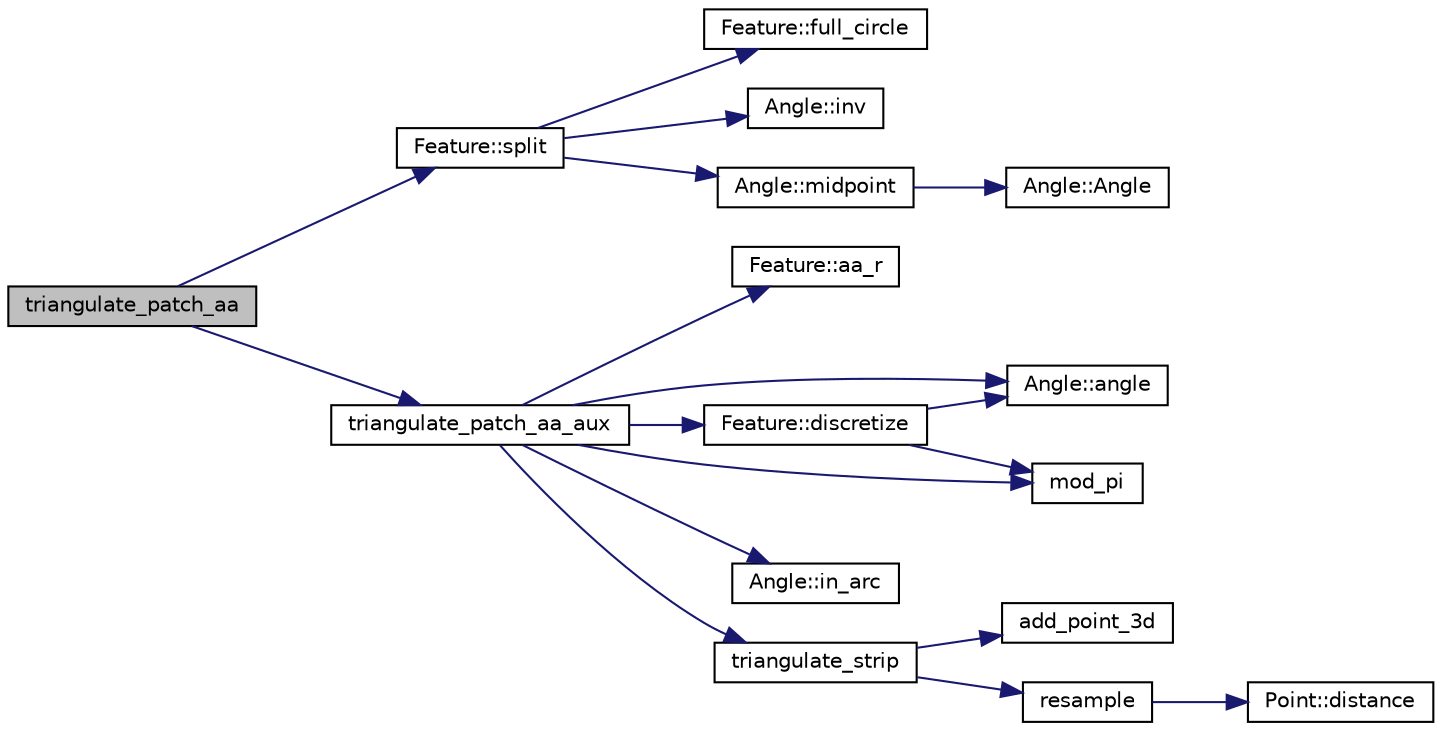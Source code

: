 digraph "triangulate_patch_aa"
{
 // LATEX_PDF_SIZE
  edge [fontname="Helvetica",fontsize="10",labelfontname="Helvetica",labelfontsize="10"];
  node [fontname="Helvetica",fontsize="10",shape=record];
  rankdir="LR";
  Node1 [label="triangulate_patch_aa",height=0.2,width=0.4,color="black", fillcolor="grey75", style="filled", fontcolor="black",tooltip=" "];
  Node1 -> Node2 [color="midnightblue",fontsize="10",style="solid",fontname="Helvetica"];
  Node2 [label="Feature::split",height=0.2,width=0.4,color="black", fillcolor="white", style="filled",URL="$d7/d76/class_feature.html#ac271e51b5f016e6b334bd7cddaf622c0",tooltip=" "];
  Node2 -> Node3 [color="midnightblue",fontsize="10",style="solid",fontname="Helvetica"];
  Node3 [label="Feature::full_circle",height=0.2,width=0.4,color="black", fillcolor="white", style="filled",URL="$d7/d76/class_feature.html#aa646edd96e2330b819223abe501dd9d0",tooltip=" "];
  Node2 -> Node4 [color="midnightblue",fontsize="10",style="solid",fontname="Helvetica"];
  Node4 [label="Angle::inv",height=0.2,width=0.4,color="black", fillcolor="white", style="filled",URL="$d2/d39/class_angle.html#a89ceb8b5a8875a955f2b7b3f9397f5a1",tooltip=" "];
  Node2 -> Node5 [color="midnightblue",fontsize="10",style="solid",fontname="Helvetica"];
  Node5 [label="Angle::midpoint",height=0.2,width=0.4,color="black", fillcolor="white", style="filled",URL="$d2/d39/class_angle.html#ae629906afe7b1653d224d953c857495a",tooltip=" "];
  Node5 -> Node6 [color="midnightblue",fontsize="10",style="solid",fontname="Helvetica"];
  Node6 [label="Angle::Angle",height=0.2,width=0.4,color="black", fillcolor="white", style="filled",URL="$d2/d39/class_angle.html#aca3c6e1519b40835d31736430ca082a9",tooltip=" "];
  Node1 -> Node7 [color="midnightblue",fontsize="10",style="solid",fontname="Helvetica"];
  Node7 [label="triangulate_patch_aa_aux",height=0.2,width=0.4,color="black", fillcolor="white", style="filled",URL="$d7/d5f/system_8_c.html#a18e735fdce69e5a2c9ad53855e4f3a67",tooltip=" "];
  Node7 -> Node8 [color="midnightblue",fontsize="10",style="solid",fontname="Helvetica"];
  Node8 [label="Feature::aa_r",height=0.2,width=0.4,color="black", fillcolor="white", style="filled",URL="$d7/d76/class_feature.html#a83bb82ac301bec8550a7adaf49bd15f6",tooltip=" "];
  Node7 -> Node9 [color="midnightblue",fontsize="10",style="solid",fontname="Helvetica"];
  Node9 [label="Angle::angle",height=0.2,width=0.4,color="black", fillcolor="white", style="filled",URL="$d2/d39/class_angle.html#aeaf5fb65710c144ceed0a9105347af3c",tooltip=" "];
  Node7 -> Node10 [color="midnightblue",fontsize="10",style="solid",fontname="Helvetica"];
  Node10 [label="Feature::discretize",height=0.2,width=0.4,color="black", fillcolor="white", style="filled",URL="$d7/d76/class_feature.html#a113fad92250ae37d9981479b8748e2d6",tooltip=" "];
  Node10 -> Node9 [color="midnightblue",fontsize="10",style="solid",fontname="Helvetica"];
  Node10 -> Node11 [color="midnightblue",fontsize="10",style="solid",fontname="Helvetica"];
  Node11 [label="mod_pi",height=0.2,width=0.4,color="black", fillcolor="white", style="filled",URL="$d6/d39/cs_8_c.html#acbffffcb40f86b2239411252d8d40ff5",tooltip=" "];
  Node7 -> Node12 [color="midnightblue",fontsize="10",style="solid",fontname="Helvetica"];
  Node12 [label="Angle::in_arc",height=0.2,width=0.4,color="black", fillcolor="white", style="filled",URL="$d2/d39/class_angle.html#a9bfaea5dfe9608a7588b0a061f989b6c",tooltip=" "];
  Node7 -> Node11 [color="midnightblue",fontsize="10",style="solid",fontname="Helvetica"];
  Node7 -> Node13 [color="midnightblue",fontsize="10",style="solid",fontname="Helvetica"];
  Node13 [label="triangulate_strip",height=0.2,width=0.4,color="black", fillcolor="white", style="filled",URL="$d7/d5f/system_8_c.html#a49268a9394e3d02ad87b074509075acb",tooltip=" "];
  Node13 -> Node14 [color="midnightblue",fontsize="10",style="solid",fontname="Helvetica"];
  Node14 [label="add_point_3d",height=0.2,width=0.4,color="black", fillcolor="white", style="filled",URL="$d7/d5f/system_8_c.html#a3e8494501350689592901382a4e21591",tooltip=" "];
  Node13 -> Node15 [color="midnightblue",fontsize="10",style="solid",fontname="Helvetica"];
  Node15 [label="resample",height=0.2,width=0.4,color="black", fillcolor="white", style="filled",URL="$d7/d5f/system_8_c.html#a5e264d3b479aaf1b8773db93ad89d613",tooltip=" "];
  Node15 -> Node16 [color="midnightblue",fontsize="10",style="solid",fontname="Helvetica"];
  Node16 [label="Point::distance",height=0.2,width=0.4,color="black", fillcolor="white", style="filled",URL="$d0/d69/class_point.html#acc3058eeeacca7bab08c0c893ff4af2a",tooltip=" "];
}
